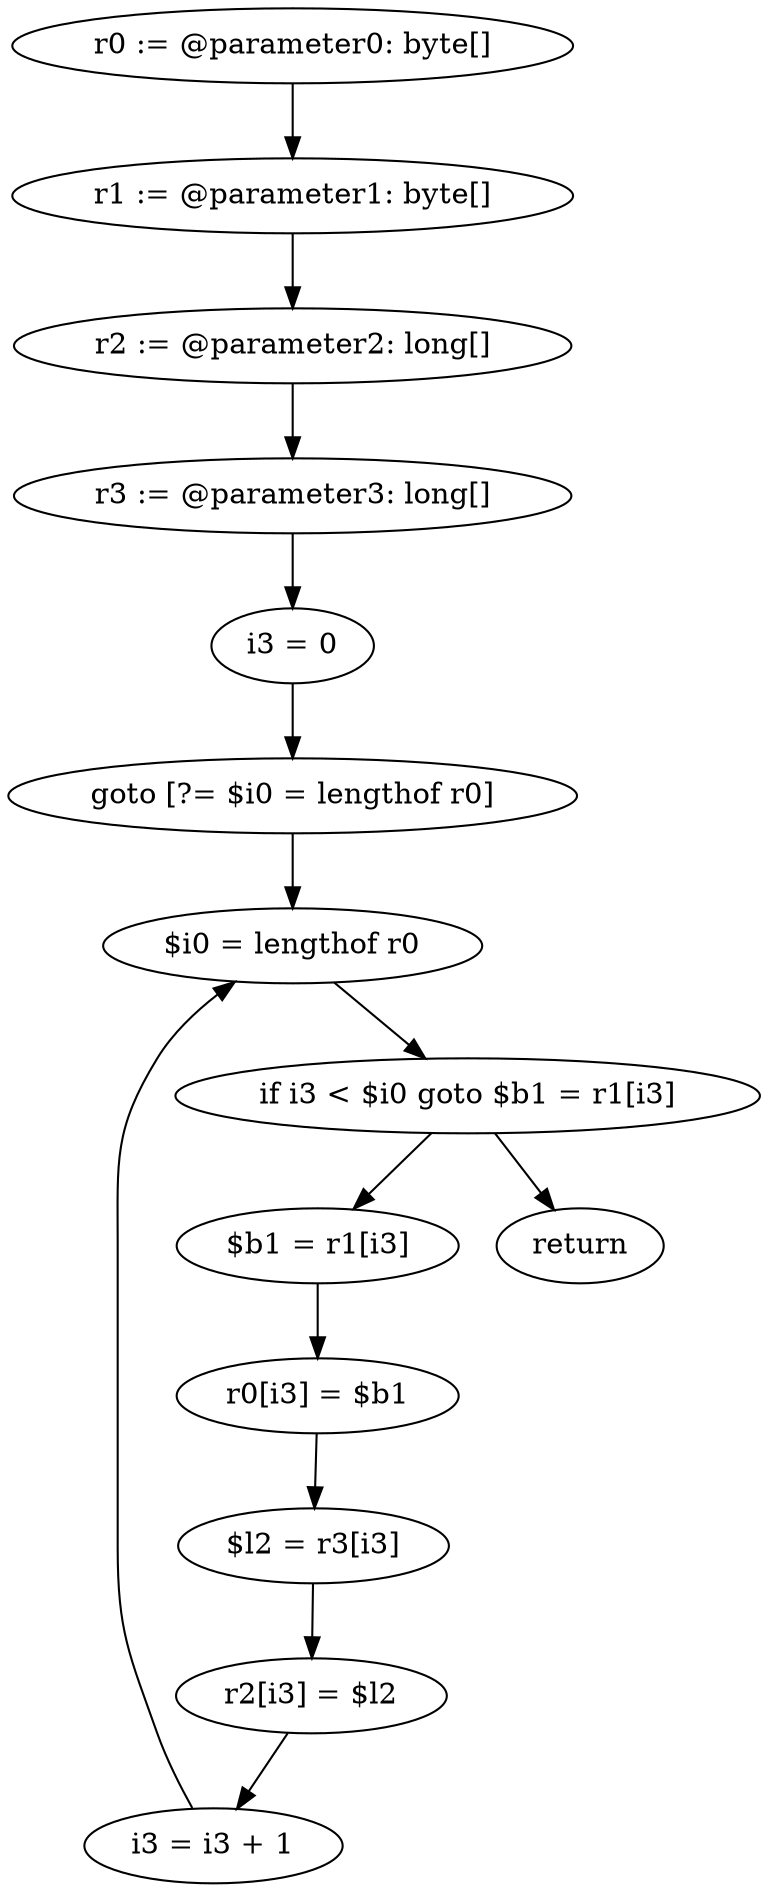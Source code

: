 digraph "unitGraph" {
    "r0 := @parameter0: byte[]"
    "r1 := @parameter1: byte[]"
    "r2 := @parameter2: long[]"
    "r3 := @parameter3: long[]"
    "i3 = 0"
    "goto [?= $i0 = lengthof r0]"
    "$b1 = r1[i3]"
    "r0[i3] = $b1"
    "$l2 = r3[i3]"
    "r2[i3] = $l2"
    "i3 = i3 + 1"
    "$i0 = lengthof r0"
    "if i3 < $i0 goto $b1 = r1[i3]"
    "return"
    "r0 := @parameter0: byte[]"->"r1 := @parameter1: byte[]";
    "r1 := @parameter1: byte[]"->"r2 := @parameter2: long[]";
    "r2 := @parameter2: long[]"->"r3 := @parameter3: long[]";
    "r3 := @parameter3: long[]"->"i3 = 0";
    "i3 = 0"->"goto [?= $i0 = lengthof r0]";
    "goto [?= $i0 = lengthof r0]"->"$i0 = lengthof r0";
    "$b1 = r1[i3]"->"r0[i3] = $b1";
    "r0[i3] = $b1"->"$l2 = r3[i3]";
    "$l2 = r3[i3]"->"r2[i3] = $l2";
    "r2[i3] = $l2"->"i3 = i3 + 1";
    "i3 = i3 + 1"->"$i0 = lengthof r0";
    "$i0 = lengthof r0"->"if i3 < $i0 goto $b1 = r1[i3]";
    "if i3 < $i0 goto $b1 = r1[i3]"->"return";
    "if i3 < $i0 goto $b1 = r1[i3]"->"$b1 = r1[i3]";
}
